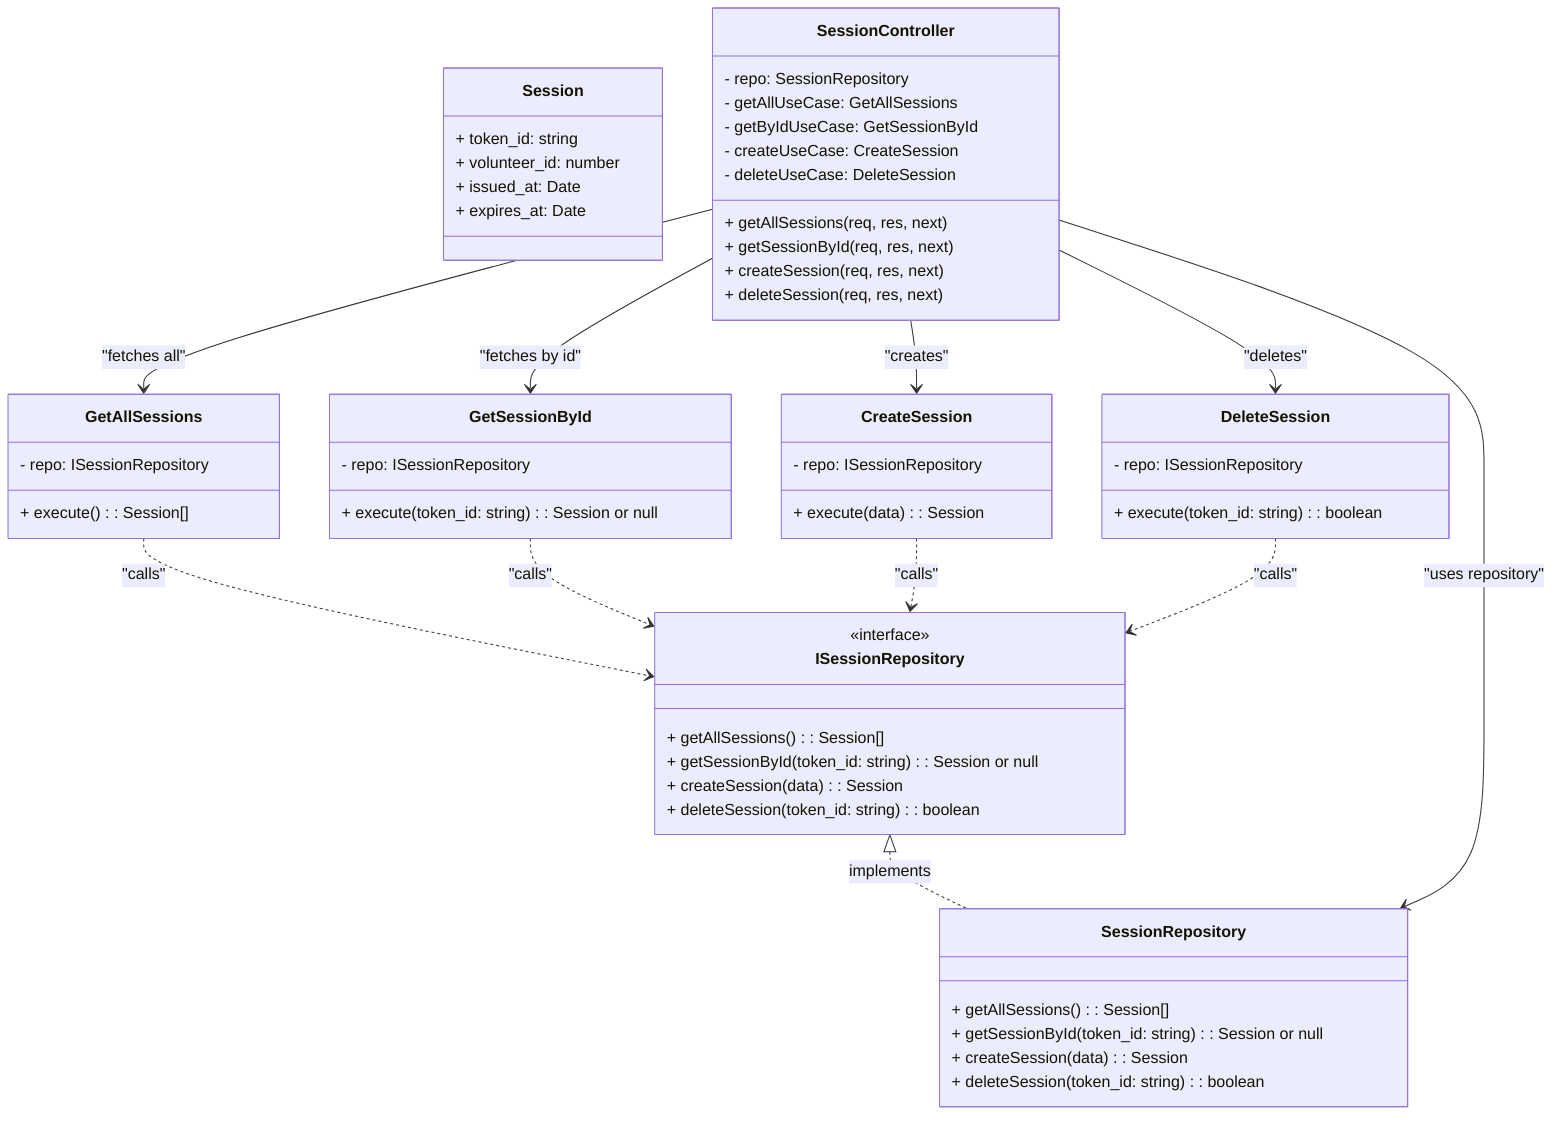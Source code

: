 %% docs\diagrams\session.mmd

classDiagram
    class Session {
        + token_id: string
        + volunteer_id: number
        + issued_at: Date
        + expires_at: Date
    }

    class SessionController {
        - repo: SessionRepository
        - getAllUseCase: GetAllSessions
        - getByIdUseCase: GetSessionById
        - createUseCase: CreateSession
        - deleteUseCase: DeleteSession
        + getAllSessions(req, res, next)
        + getSessionById(req, res, next)
        + createSession(req, res, next)
        + deleteSession(req, res, next)
    }

    class GetAllSessions {
        - repo: ISessionRepository
        + execute(): Session[]
    }

    class GetSessionById {
        - repo: ISessionRepository
        + execute(token_id: string): Session or null
    }

    class CreateSession {
        - repo: ISessionRepository
        + execute(data): Session
    }

    class DeleteSession {
        - repo: ISessionRepository
        + execute(token_id: string): boolean
    }

    class ISessionRepository {
        <<interface>>
        + getAllSessions(): Session[]
        + getSessionById(token_id: string): Session or null
        + createSession(data): Session
        + deleteSession(token_id: string): boolean
    }

    class SessionRepository {
        + getAllSessions(): Session[]
        + getSessionById(token_id: string): Session or null
        + createSession(data): Session
        + deleteSession(token_id: string): boolean
    }

    ISessionRepository <|.. SessionRepository : implements
    SessionController --> GetAllSessions : "fetches all"
    SessionController --> GetSessionById : "fetches by id"
    SessionController --> CreateSession : "creates"
    SessionController --> DeleteSession : "deletes"
    SessionController --> SessionRepository : "uses repository"
    GetAllSessions ..> ISessionRepository : "calls"
    GetSessionById ..> ISessionRepository : "calls"
    CreateSession ..> ISessionRepository : "calls"
    DeleteSession ..> ISessionRepository : "calls"